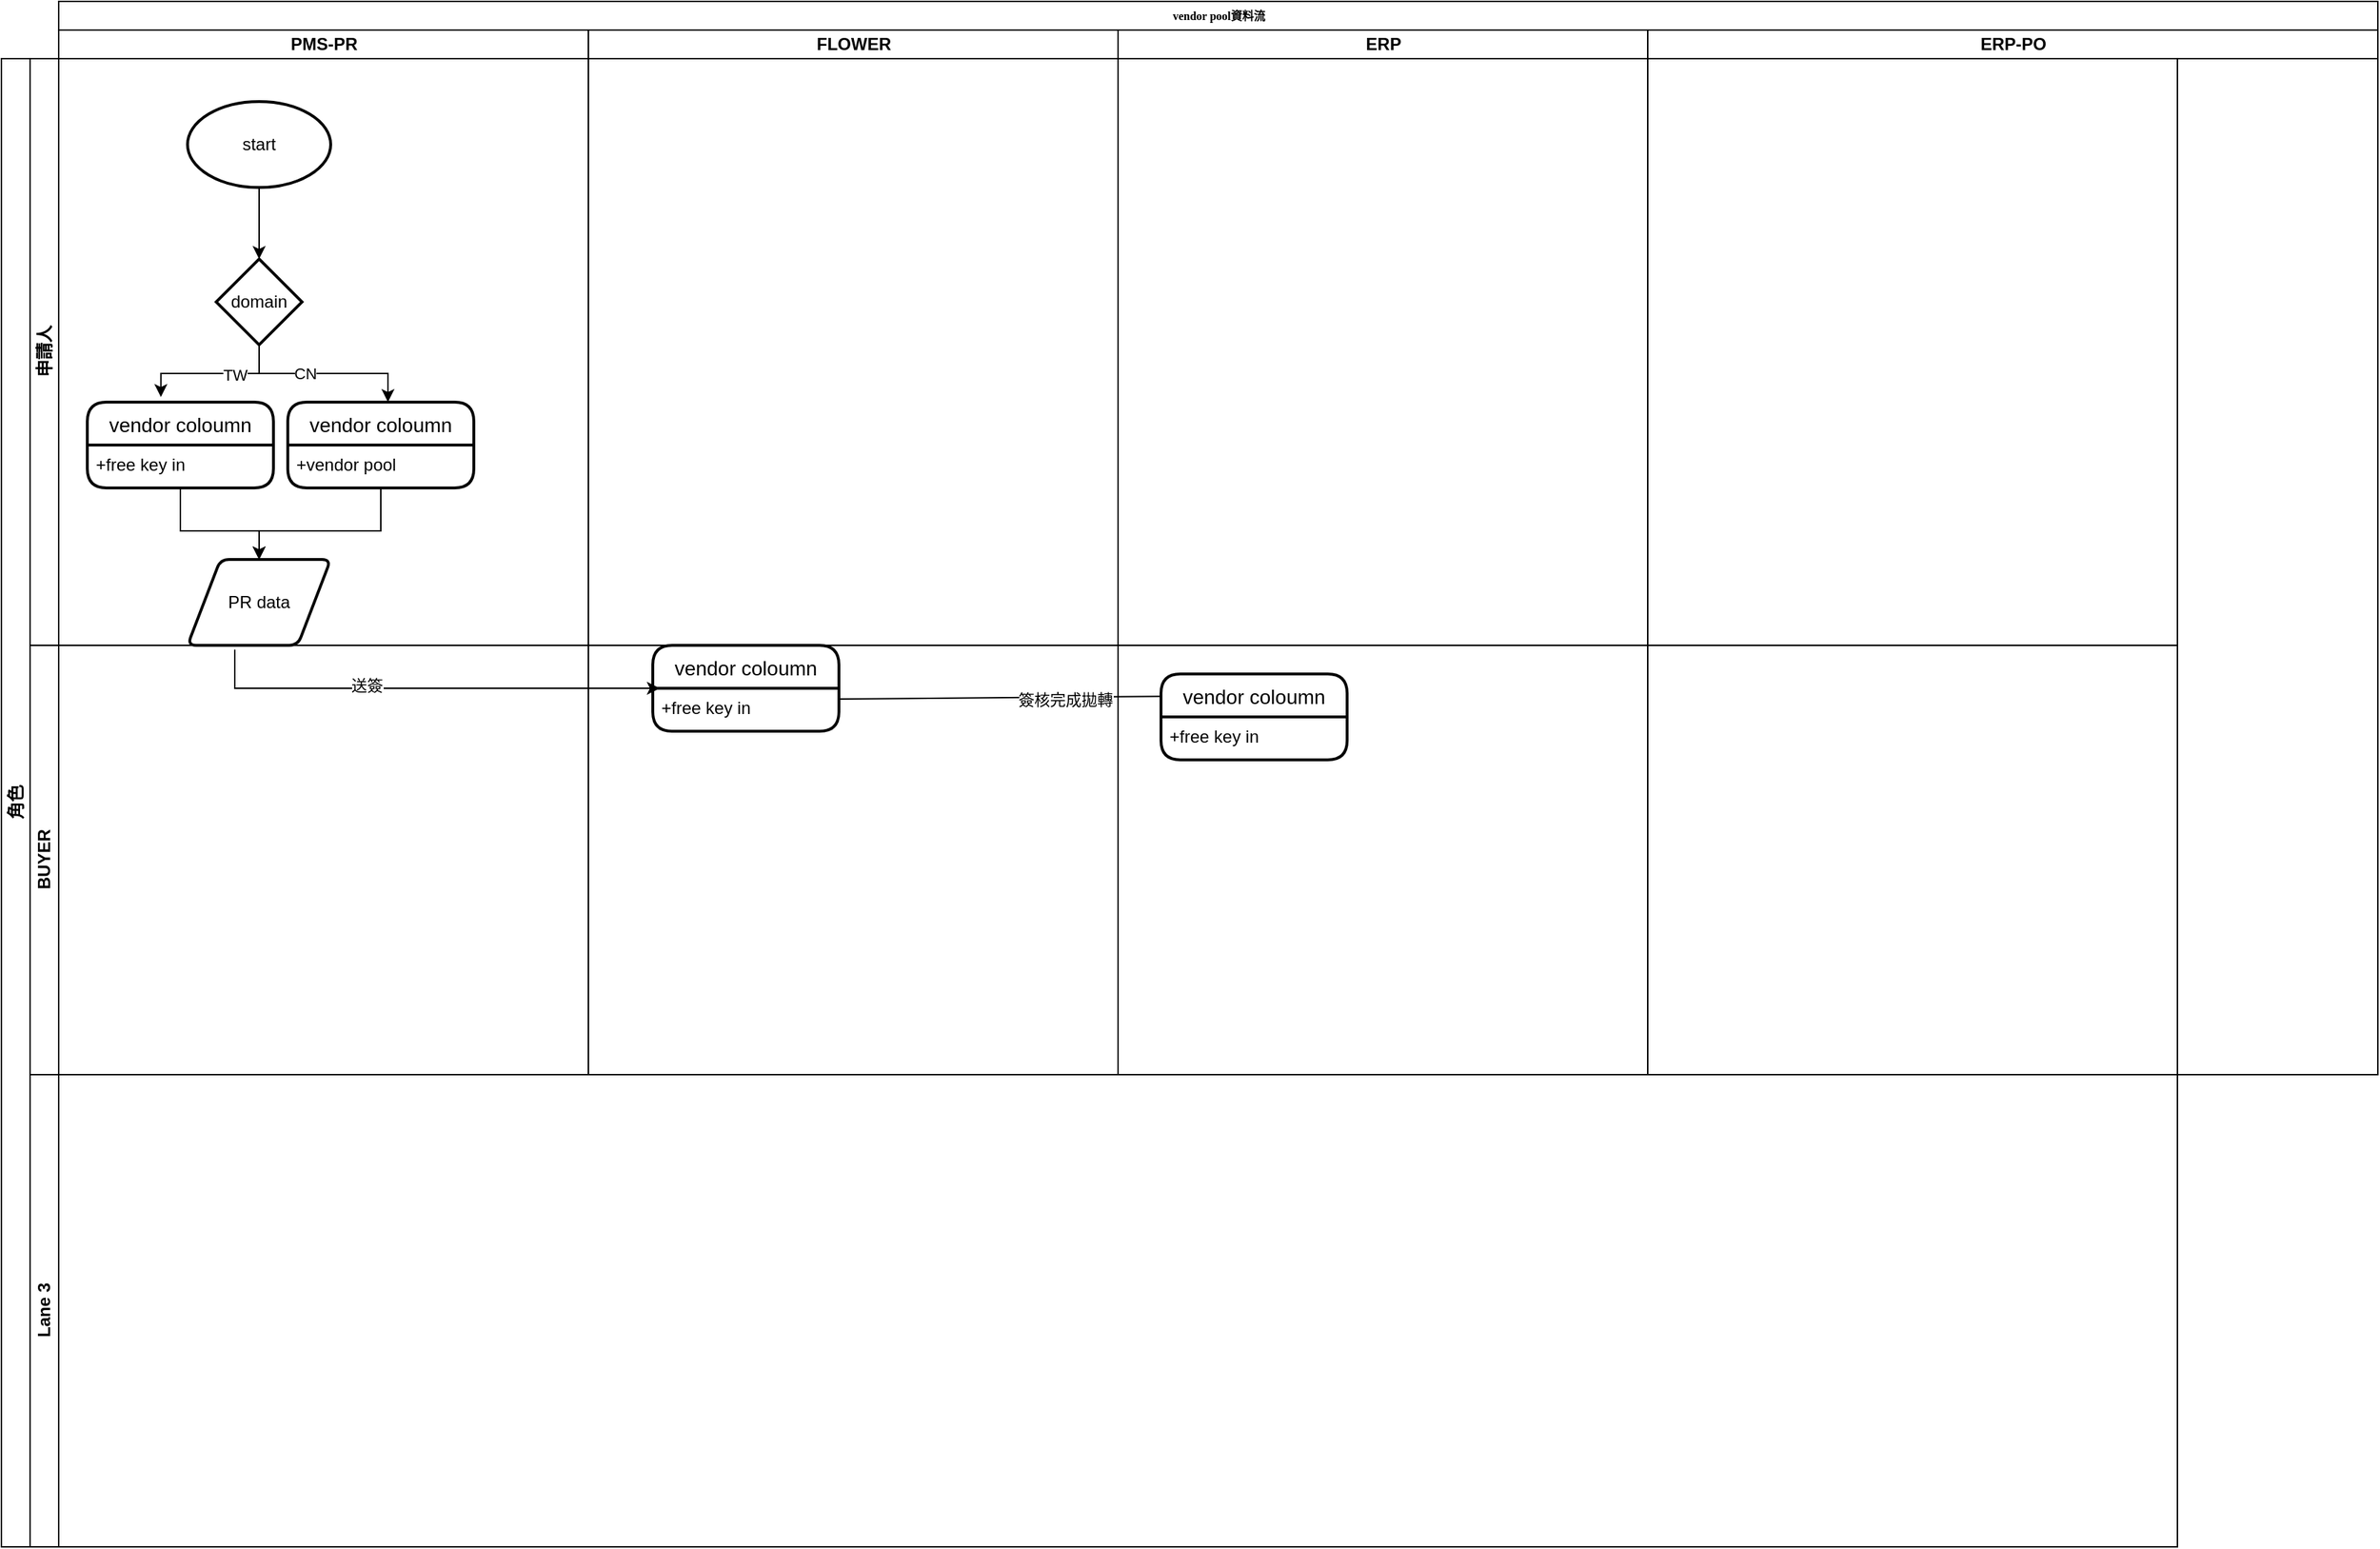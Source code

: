 <mxfile version="20.8.5" type="github">
  <diagram name="Page-1" id="74e2e168-ea6b-b213-b513-2b3c1d86103e">
    <mxGraphModel dx="954" dy="584" grid="1" gridSize="10" guides="1" tooltips="1" connect="1" arrows="1" fold="1" page="1" pageScale="1" pageWidth="1100" pageHeight="850" background="none" math="0" shadow="0">
      <root>
        <mxCell id="0" />
        <mxCell id="1" parent="0" />
        <mxCell id="77e6c97f196da883-1" value="vendor pool資料流" style="swimlane;html=1;childLayout=stackLayout;startSize=20;rounded=0;shadow=0;labelBackgroundColor=none;strokeWidth=1;fontFamily=Verdana;fontSize=8;align=center;" parent="1" vertex="1">
          <mxGeometry x="70" y="40" width="1620" height="750" as="geometry" />
        </mxCell>
        <mxCell id="77e6c97f196da883-2" value="PMS-PR" style="swimlane;html=1;startSize=20;" parent="77e6c97f196da883-1" vertex="1">
          <mxGeometry y="20" width="370" height="730" as="geometry" />
        </mxCell>
        <mxCell id="l3MCz5efM6AO9_rTB8cb-18" value="PR data" style="shape=parallelogram;html=1;strokeWidth=2;perimeter=parallelogramPerimeter;whiteSpace=wrap;rounded=1;arcSize=12;size=0.23;" vertex="1" parent="77e6c97f196da883-2">
          <mxGeometry x="90" y="370" width="100" height="60" as="geometry" />
        </mxCell>
        <mxCell id="l3MCz5efM6AO9_rTB8cb-34" value="" style="edgeStyle=orthogonalEdgeStyle;rounded=0;orthogonalLoop=1;jettySize=auto;html=1;" edge="1" parent="77e6c97f196da883-2" source="l3MCz5efM6AO9_rTB8cb-28" target="l3MCz5efM6AO9_rTB8cb-31">
          <mxGeometry relative="1" as="geometry" />
        </mxCell>
        <mxCell id="l3MCz5efM6AO9_rTB8cb-28" value="start" style="strokeWidth=2;html=1;shape=mxgraph.flowchart.start_1;whiteSpace=wrap;" vertex="1" parent="77e6c97f196da883-2">
          <mxGeometry x="90" y="50" width="100" height="60" as="geometry" />
        </mxCell>
        <mxCell id="l3MCz5efM6AO9_rTB8cb-31" value="domain" style="strokeWidth=2;html=1;shape=mxgraph.flowchart.decision;whiteSpace=wrap;" vertex="1" parent="77e6c97f196da883-2">
          <mxGeometry x="110" y="160" width="60" height="60" as="geometry" />
        </mxCell>
        <mxCell id="l3MCz5efM6AO9_rTB8cb-37" value="" style="endArrow=classic;html=1;rounded=0;exitX=0.5;exitY=1;exitDx=0;exitDy=0;exitPerimeter=0;" edge="1" parent="77e6c97f196da883-2" source="l3MCz5efM6AO9_rTB8cb-31">
          <mxGeometry width="50" height="50" relative="1" as="geometry">
            <mxPoint x="640" y="330" as="sourcePoint" />
            <mxPoint x="230" y="260" as="targetPoint" />
            <Array as="points">
              <mxPoint x="140" y="240" />
              <mxPoint x="230" y="240" />
            </Array>
          </mxGeometry>
        </mxCell>
        <mxCell id="l3MCz5efM6AO9_rTB8cb-38" value="CN" style="edgeLabel;html=1;align=center;verticalAlign=middle;resizable=0;points=[];" vertex="1" connectable="0" parent="l3MCz5efM6AO9_rTB8cb-37">
          <mxGeometry x="-0.2" relative="1" as="geometry">
            <mxPoint as="offset" />
          </mxGeometry>
        </mxCell>
        <mxCell id="77e6c97f196da883-3" value="FLOWER" style="swimlane;html=1;startSize=20;" parent="77e6c97f196da883-1" vertex="1">
          <mxGeometry x="370" y="20" width="370" height="730" as="geometry" />
        </mxCell>
        <mxCell id="77e6c97f196da883-4" value="ERP" style="swimlane;html=1;startSize=20;" parent="77e6c97f196da883-1" vertex="1">
          <mxGeometry x="740" y="20" width="370" height="730" as="geometry" />
        </mxCell>
        <mxCell id="77e6c97f196da883-5" value="ERP-PO" style="swimlane;html=1;startSize=20;" parent="77e6c97f196da883-1" vertex="1">
          <mxGeometry x="1110" y="20" width="510" height="730" as="geometry" />
        </mxCell>
        <mxCell id="l3MCz5efM6AO9_rTB8cb-53" value="角色" style="swimlane;childLayout=stackLayout;resizeParent=1;resizeParentMax=0;horizontal=0;startSize=20;horizontalStack=0;html=1;" vertex="1" parent="1">
          <mxGeometry x="30" y="80" width="1520" height="1040" as="geometry" />
        </mxCell>
        <mxCell id="l3MCz5efM6AO9_rTB8cb-54" value="申請人" style="swimlane;startSize=20;horizontal=0;html=1;" vertex="1" parent="l3MCz5efM6AO9_rTB8cb-53">
          <mxGeometry x="20" width="1500" height="410" as="geometry" />
        </mxCell>
        <mxCell id="l3MCz5efM6AO9_rTB8cb-59" value="vendor coloumn" style="swimlane;childLayout=stackLayout;horizontal=1;startSize=30;horizontalStack=0;rounded=1;fontSize=14;fontStyle=0;strokeWidth=2;resizeParent=0;resizeLast=1;shadow=0;dashed=0;align=center;" vertex="1" parent="l3MCz5efM6AO9_rTB8cb-54">
          <mxGeometry x="40" y="240" width="130" height="60" as="geometry" />
        </mxCell>
        <mxCell id="l3MCz5efM6AO9_rTB8cb-60" value="+free key in" style="align=left;strokeColor=none;fillColor=none;spacingLeft=4;fontSize=12;verticalAlign=top;resizable=0;rotatable=0;part=1;" vertex="1" parent="l3MCz5efM6AO9_rTB8cb-59">
          <mxGeometry y="30" width="130" height="30" as="geometry" />
        </mxCell>
        <mxCell id="l3MCz5efM6AO9_rTB8cb-62" value="vendor coloumn" style="swimlane;childLayout=stackLayout;horizontal=1;startSize=30;horizontalStack=0;rounded=1;fontSize=14;fontStyle=0;strokeWidth=2;resizeParent=0;resizeLast=1;shadow=0;dashed=0;align=center;" vertex="1" parent="l3MCz5efM6AO9_rTB8cb-54">
          <mxGeometry x="180" y="240" width="130" height="60" as="geometry">
            <mxRectangle x="180" y="240" width="140" height="30" as="alternateBounds" />
          </mxGeometry>
        </mxCell>
        <mxCell id="l3MCz5efM6AO9_rTB8cb-63" value="+vendor pool" style="align=left;strokeColor=none;fillColor=none;spacingLeft=4;fontSize=12;verticalAlign=top;resizable=0;rotatable=0;part=1;" vertex="1" parent="l3MCz5efM6AO9_rTB8cb-62">
          <mxGeometry y="30" width="130" height="30" as="geometry" />
        </mxCell>
        <mxCell id="l3MCz5efM6AO9_rTB8cb-55" value="BUYER" style="swimlane;startSize=20;horizontal=0;html=1;" vertex="1" parent="l3MCz5efM6AO9_rTB8cb-53">
          <mxGeometry x="20" y="410" width="1500" height="300" as="geometry" />
        </mxCell>
        <mxCell id="l3MCz5efM6AO9_rTB8cb-69" value="vendor coloumn" style="swimlane;childLayout=stackLayout;horizontal=1;startSize=30;horizontalStack=0;rounded=1;fontSize=14;fontStyle=0;strokeWidth=2;resizeParent=0;resizeLast=1;shadow=0;dashed=0;align=center;" vertex="1" parent="l3MCz5efM6AO9_rTB8cb-55">
          <mxGeometry x="435" width="130" height="60" as="geometry" />
        </mxCell>
        <mxCell id="l3MCz5efM6AO9_rTB8cb-70" value="+free key in" style="align=left;strokeColor=none;fillColor=none;spacingLeft=4;fontSize=12;verticalAlign=top;resizable=0;rotatable=0;part=1;" vertex="1" parent="l3MCz5efM6AO9_rTB8cb-69">
          <mxGeometry y="30" width="130" height="30" as="geometry" />
        </mxCell>
        <mxCell id="l3MCz5efM6AO9_rTB8cb-72" value="" style="endArrow=classic;html=1;rounded=0;exitX=1;exitY=0.25;exitDx=0;exitDy=0;" edge="1" parent="l3MCz5efM6AO9_rTB8cb-55" source="l3MCz5efM6AO9_rTB8cb-70">
          <mxGeometry width="50" height="50" relative="1" as="geometry">
            <mxPoint x="580" y="-130" as="sourcePoint" />
            <mxPoint x="800" y="35.574" as="targetPoint" />
          </mxGeometry>
        </mxCell>
        <mxCell id="l3MCz5efM6AO9_rTB8cb-73" value="簽核完成拋轉" style="edgeLabel;html=1;align=center;verticalAlign=middle;resizable=0;points=[];" vertex="1" connectable="0" parent="l3MCz5efM6AO9_rTB8cb-72">
          <mxGeometry x="0.346" y="-2" relative="1" as="geometry">
            <mxPoint as="offset" />
          </mxGeometry>
        </mxCell>
        <mxCell id="l3MCz5efM6AO9_rTB8cb-74" value="vendor coloumn" style="swimlane;childLayout=stackLayout;horizontal=1;startSize=30;horizontalStack=0;rounded=1;fontSize=14;fontStyle=0;strokeWidth=2;resizeParent=0;resizeLast=1;shadow=0;dashed=0;align=center;" vertex="1" parent="l3MCz5efM6AO9_rTB8cb-55">
          <mxGeometry x="790" y="20" width="130" height="60" as="geometry" />
        </mxCell>
        <mxCell id="l3MCz5efM6AO9_rTB8cb-75" value="+free key in" style="align=left;strokeColor=none;fillColor=none;spacingLeft=4;fontSize=12;verticalAlign=top;resizable=0;rotatable=0;part=1;" vertex="1" parent="l3MCz5efM6AO9_rTB8cb-74">
          <mxGeometry y="30" width="130" height="30" as="geometry" />
        </mxCell>
        <mxCell id="l3MCz5efM6AO9_rTB8cb-56" value="Lane 3" style="swimlane;startSize=20;horizontal=0;html=1;" vertex="1" parent="l3MCz5efM6AO9_rTB8cb-53">
          <mxGeometry x="20" y="710" width="1500" height="330" as="geometry" />
        </mxCell>
        <mxCell id="l3MCz5efM6AO9_rTB8cb-21" value="" style="endArrow=classic;html=1;rounded=0;exitX=0.33;exitY=1.05;exitDx=0;exitDy=0;exitPerimeter=0;entryX=0.038;entryY=0;entryDx=0;entryDy=0;entryPerimeter=0;" edge="1" parent="1" source="l3MCz5efM6AO9_rTB8cb-18" target="l3MCz5efM6AO9_rTB8cb-70">
          <mxGeometry width="50" height="50" relative="1" as="geometry">
            <mxPoint x="710" y="290" as="sourcePoint" />
            <mxPoint x="480.0" y="520" as="targetPoint" />
            <Array as="points">
              <mxPoint x="193" y="520" />
            </Array>
          </mxGeometry>
        </mxCell>
        <mxCell id="l3MCz5efM6AO9_rTB8cb-40" value="送簽" style="edgeLabel;html=1;align=center;verticalAlign=middle;resizable=0;points=[];" vertex="1" connectable="0" parent="l3MCz5efM6AO9_rTB8cb-21">
          <mxGeometry x="-0.27" y="2" relative="1" as="geometry">
            <mxPoint x="1" as="offset" />
          </mxGeometry>
        </mxCell>
        <mxCell id="l3MCz5efM6AO9_rTB8cb-36" value="" style="edgeStyle=orthogonalEdgeStyle;rounded=0;orthogonalLoop=1;jettySize=auto;html=1;entryX=0.395;entryY=-0.059;entryDx=0;entryDy=0;entryPerimeter=0;" edge="1" parent="1" source="l3MCz5efM6AO9_rTB8cb-31" target="l3MCz5efM6AO9_rTB8cb-59">
          <mxGeometry relative="1" as="geometry">
            <mxPoint x="140.034" y="320.0" as="targetPoint" />
          </mxGeometry>
        </mxCell>
        <mxCell id="l3MCz5efM6AO9_rTB8cb-39" value="TW" style="edgeLabel;html=1;align=center;verticalAlign=middle;resizable=0;points=[];" vertex="1" connectable="0" parent="l3MCz5efM6AO9_rTB8cb-36">
          <mxGeometry x="-0.291" y="1" relative="1" as="geometry">
            <mxPoint as="offset" />
          </mxGeometry>
        </mxCell>
        <mxCell id="l3MCz5efM6AO9_rTB8cb-20" value="" style="endArrow=classic;html=1;rounded=0;entryX=0.5;entryY=0;entryDx=0;entryDy=0;exitX=0.5;exitY=1;exitDx=0;exitDy=0;" edge="1" parent="1" source="l3MCz5efM6AO9_rTB8cb-63" target="l3MCz5efM6AO9_rTB8cb-18">
          <mxGeometry width="50" height="50" relative="1" as="geometry">
            <mxPoint x="320" y="400" as="sourcePoint" />
            <mxPoint x="760" y="240" as="targetPoint" />
            <Array as="points">
              <mxPoint x="295" y="410" />
              <mxPoint x="210" y="410" />
            </Array>
          </mxGeometry>
        </mxCell>
        <mxCell id="l3MCz5efM6AO9_rTB8cb-19" value="" style="endArrow=classic;html=1;rounded=0;entryX=0.5;entryY=0;entryDx=0;entryDy=0;exitX=0.5;exitY=1;exitDx=0;exitDy=0;" edge="1" parent="1" source="l3MCz5efM6AO9_rTB8cb-60" target="l3MCz5efM6AO9_rTB8cb-18">
          <mxGeometry width="50" height="50" relative="1" as="geometry">
            <mxPoint x="130" y="420" as="sourcePoint" />
            <mxPoint x="760" y="240" as="targetPoint" />
            <Array as="points">
              <mxPoint x="155" y="410" />
              <mxPoint x="210" y="410" />
            </Array>
          </mxGeometry>
        </mxCell>
      </root>
    </mxGraphModel>
  </diagram>
</mxfile>
